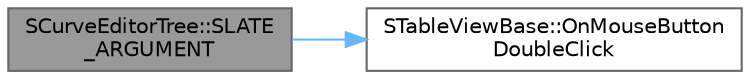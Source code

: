 digraph "SCurveEditorTree::SLATE_ARGUMENT"
{
 // INTERACTIVE_SVG=YES
 // LATEX_PDF_SIZE
  bgcolor="transparent";
  edge [fontname=Helvetica,fontsize=10,labelfontname=Helvetica,labelfontsize=10];
  node [fontname=Helvetica,fontsize=10,shape=box,height=0.2,width=0.4];
  rankdir="LR";
  Node1 [id="Node000001",label="SCurveEditorTree::SLATE\l_ARGUMENT",height=0.2,width=0.4,color="gray40", fillcolor="grey60", style="filled", fontcolor="black",tooltip=" "];
  Node1 -> Node2 [id="edge1_Node000001_Node000002",color="steelblue1",style="solid",tooltip=" "];
  Node2 [id="Node000002",label="STableViewBase::OnMouseButton\lDoubleClick",height=0.2,width=0.4,color="grey40", fillcolor="white", style="filled",URL="$dc/d5c/classSTableViewBase.html#ad4156ae491ccecec7740239cb78c8788",tooltip="Called when a mouse button is double clicked."];
}
